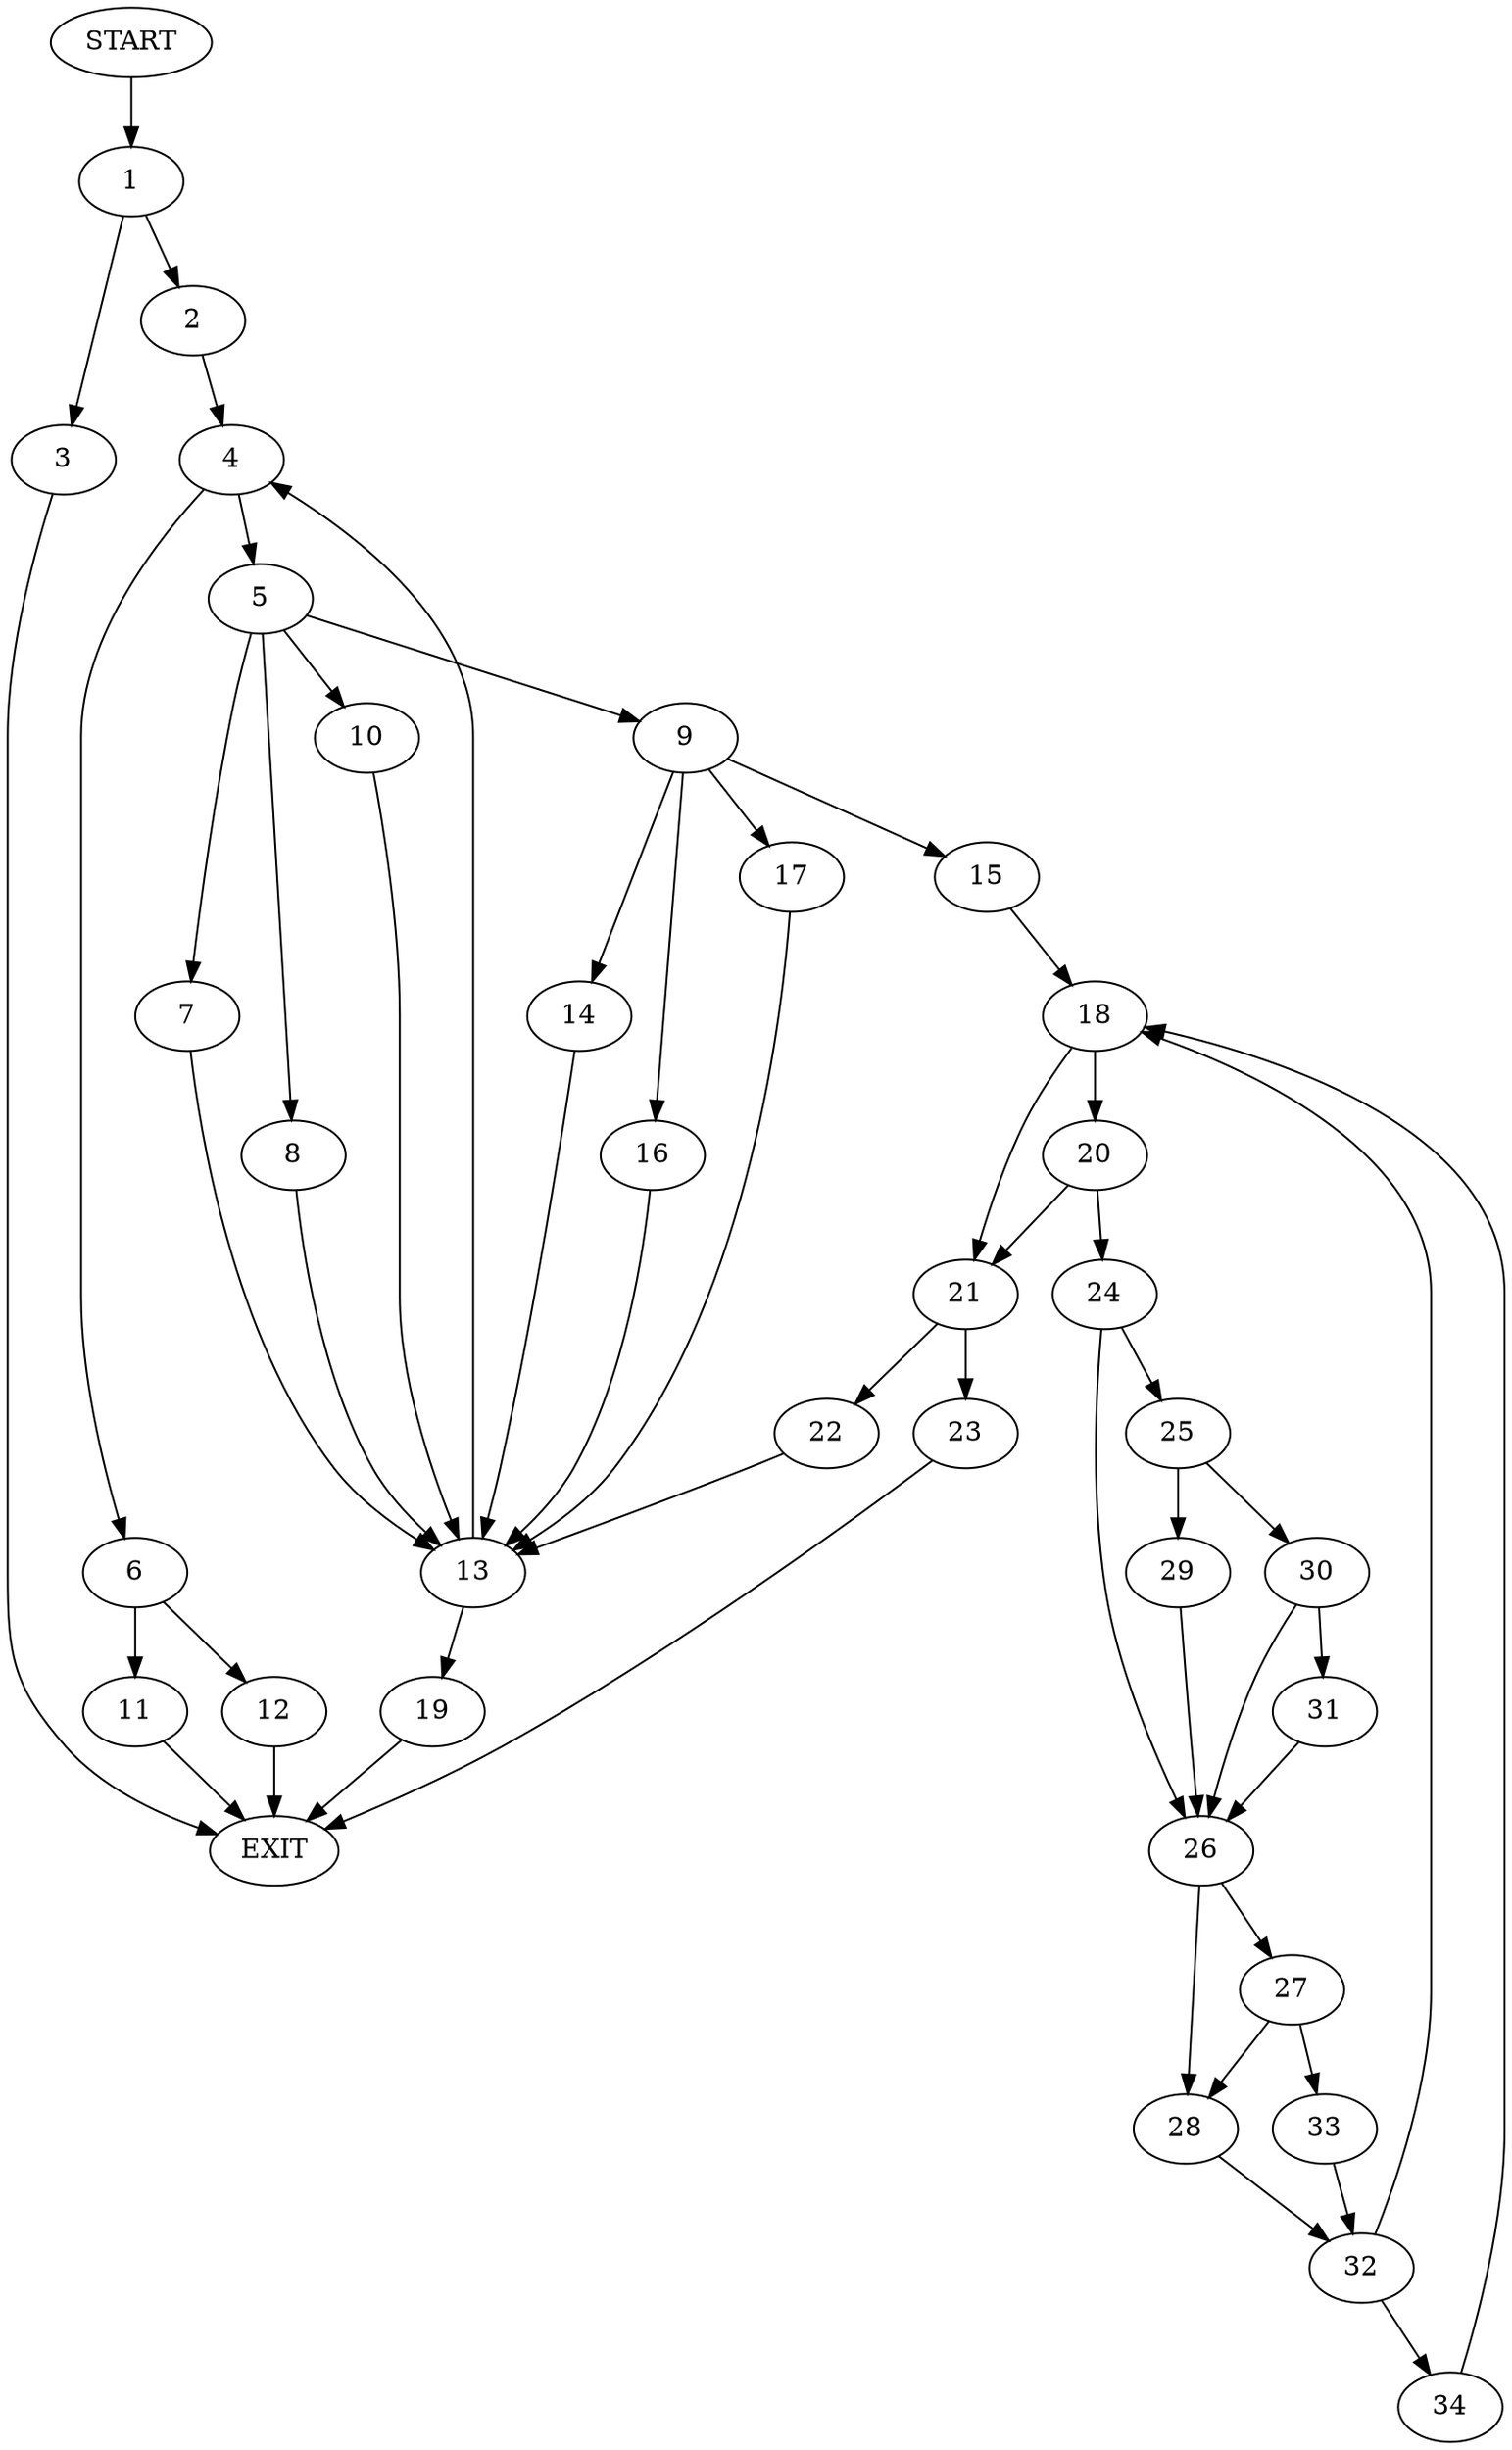 digraph {
0 [label="START"]
35 [label="EXIT"]
0 -> 1
1 -> 2
1 -> 3
2 -> 4
3 -> 35
4 -> 5
4 -> 6
5 -> 7
5 -> 8
5 -> 9
5 -> 10
6 -> 11
6 -> 12
10 -> 13
9 -> 14
9 -> 15
9 -> 16
9 -> 17
7 -> 13
8 -> 13
17 -> 13
14 -> 13
15 -> 18
16 -> 13
13 -> 4
13 -> 19
18 -> 20
18 -> 21
21 -> 22
21 -> 23
20 -> 24
20 -> 21
24 -> 25
24 -> 26
26 -> 27
26 -> 28
25 -> 29
25 -> 30
29 -> 26
30 -> 31
30 -> 26
31 -> 26
28 -> 32
27 -> 33
27 -> 28
33 -> 32
32 -> 34
32 -> 18
34 -> 18
22 -> 13
23 -> 35
19 -> 35
11 -> 35
12 -> 35
}
